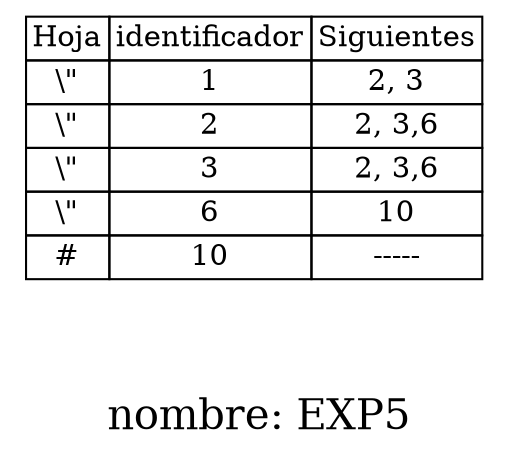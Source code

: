 digraph G { 

tbl [ 
 shape=plaintext 
 label=< 
 <table border='0' cellborder='1'  cellspacing='0'> 
<tr><td>Hoja</td><td>identificador</td><td>Siguientes</td></tr> 
<tr><td>\"</td><td>1</td><td>2, 3</td></tr> 
<tr><td>\"</td><td>2</td><td>2, 3,6</td></tr> 
<tr><td>\"</td><td>3</td><td>2, 3,6</td></tr> 
<tr><td>\"</td><td>6</td><td>10</td></tr> 
<tr><td>#</td><td>10</td><td>-----</td></tr> 
</table> 
 >];
label ="

 nombre: EXP5" ;
 fontsize=20;

 }

